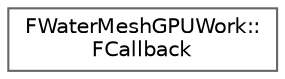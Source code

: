 digraph "Graphical Class Hierarchy"
{
 // INTERACTIVE_SVG=YES
 // LATEX_PDF_SIZE
  bgcolor="transparent";
  edge [fontname=Helvetica,fontsize=10,labelfontname=Helvetica,labelfontsize=10];
  node [fontname=Helvetica,fontsize=10,shape=box,height=0.2,width=0.4];
  rankdir="LR";
  Node0 [id="Node000000",label="FWaterMeshGPUWork::\lFCallback",height=0.2,width=0.4,color="grey40", fillcolor="white", style="filled",URL="$d9/dd1/structFWaterMeshGPUWork_1_1FCallback.html",tooltip=" "];
}
